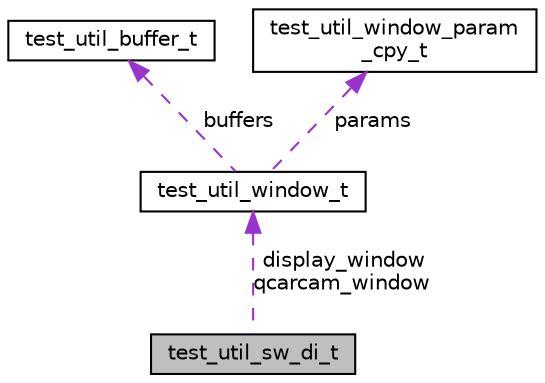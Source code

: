 digraph "test_util_sw_di_t"
{
 // LATEX_PDF_SIZE
  edge [fontname="Helvetica",fontsize="10",labelfontname="Helvetica",labelfontsize="10"];
  node [fontname="Helvetica",fontsize="10",shape=record];
  Node1 [label="test_util_sw_di_t",height=0.2,width=0.4,color="black", fillcolor="grey75", style="filled", fontcolor="black",tooltip="information to do software deinterlace"];
  Node2 -> Node1 [dir="back",color="darkorchid3",fontsize="10",style="dashed",label=" display_window\nqcarcam_window" ];
  Node2 [label="test_util_window_t",height=0.2,width=0.4,color="black", fillcolor="white", style="filled",URL="$structtest__util__window__t.html",tooltip=" "];
  Node3 -> Node2 [dir="back",color="darkorchid3",fontsize="10",style="dashed",label=" buffers" ];
  Node3 [label="test_util_buffer_t",height=0.2,width=0.4,color="black", fillcolor="white", style="filled",URL="$structtest__util__buffer__t.html",tooltip=" "];
  Node4 -> Node2 [dir="back",color="darkorchid3",fontsize="10",style="dashed",label=" params" ];
  Node4 [label="test_util_window_param\l_cpy_t",height=0.2,width=0.4,color="black", fillcolor="white", style="filled",URL="$structtest__util__window__param__cpy__t.html",tooltip=" "];
}
